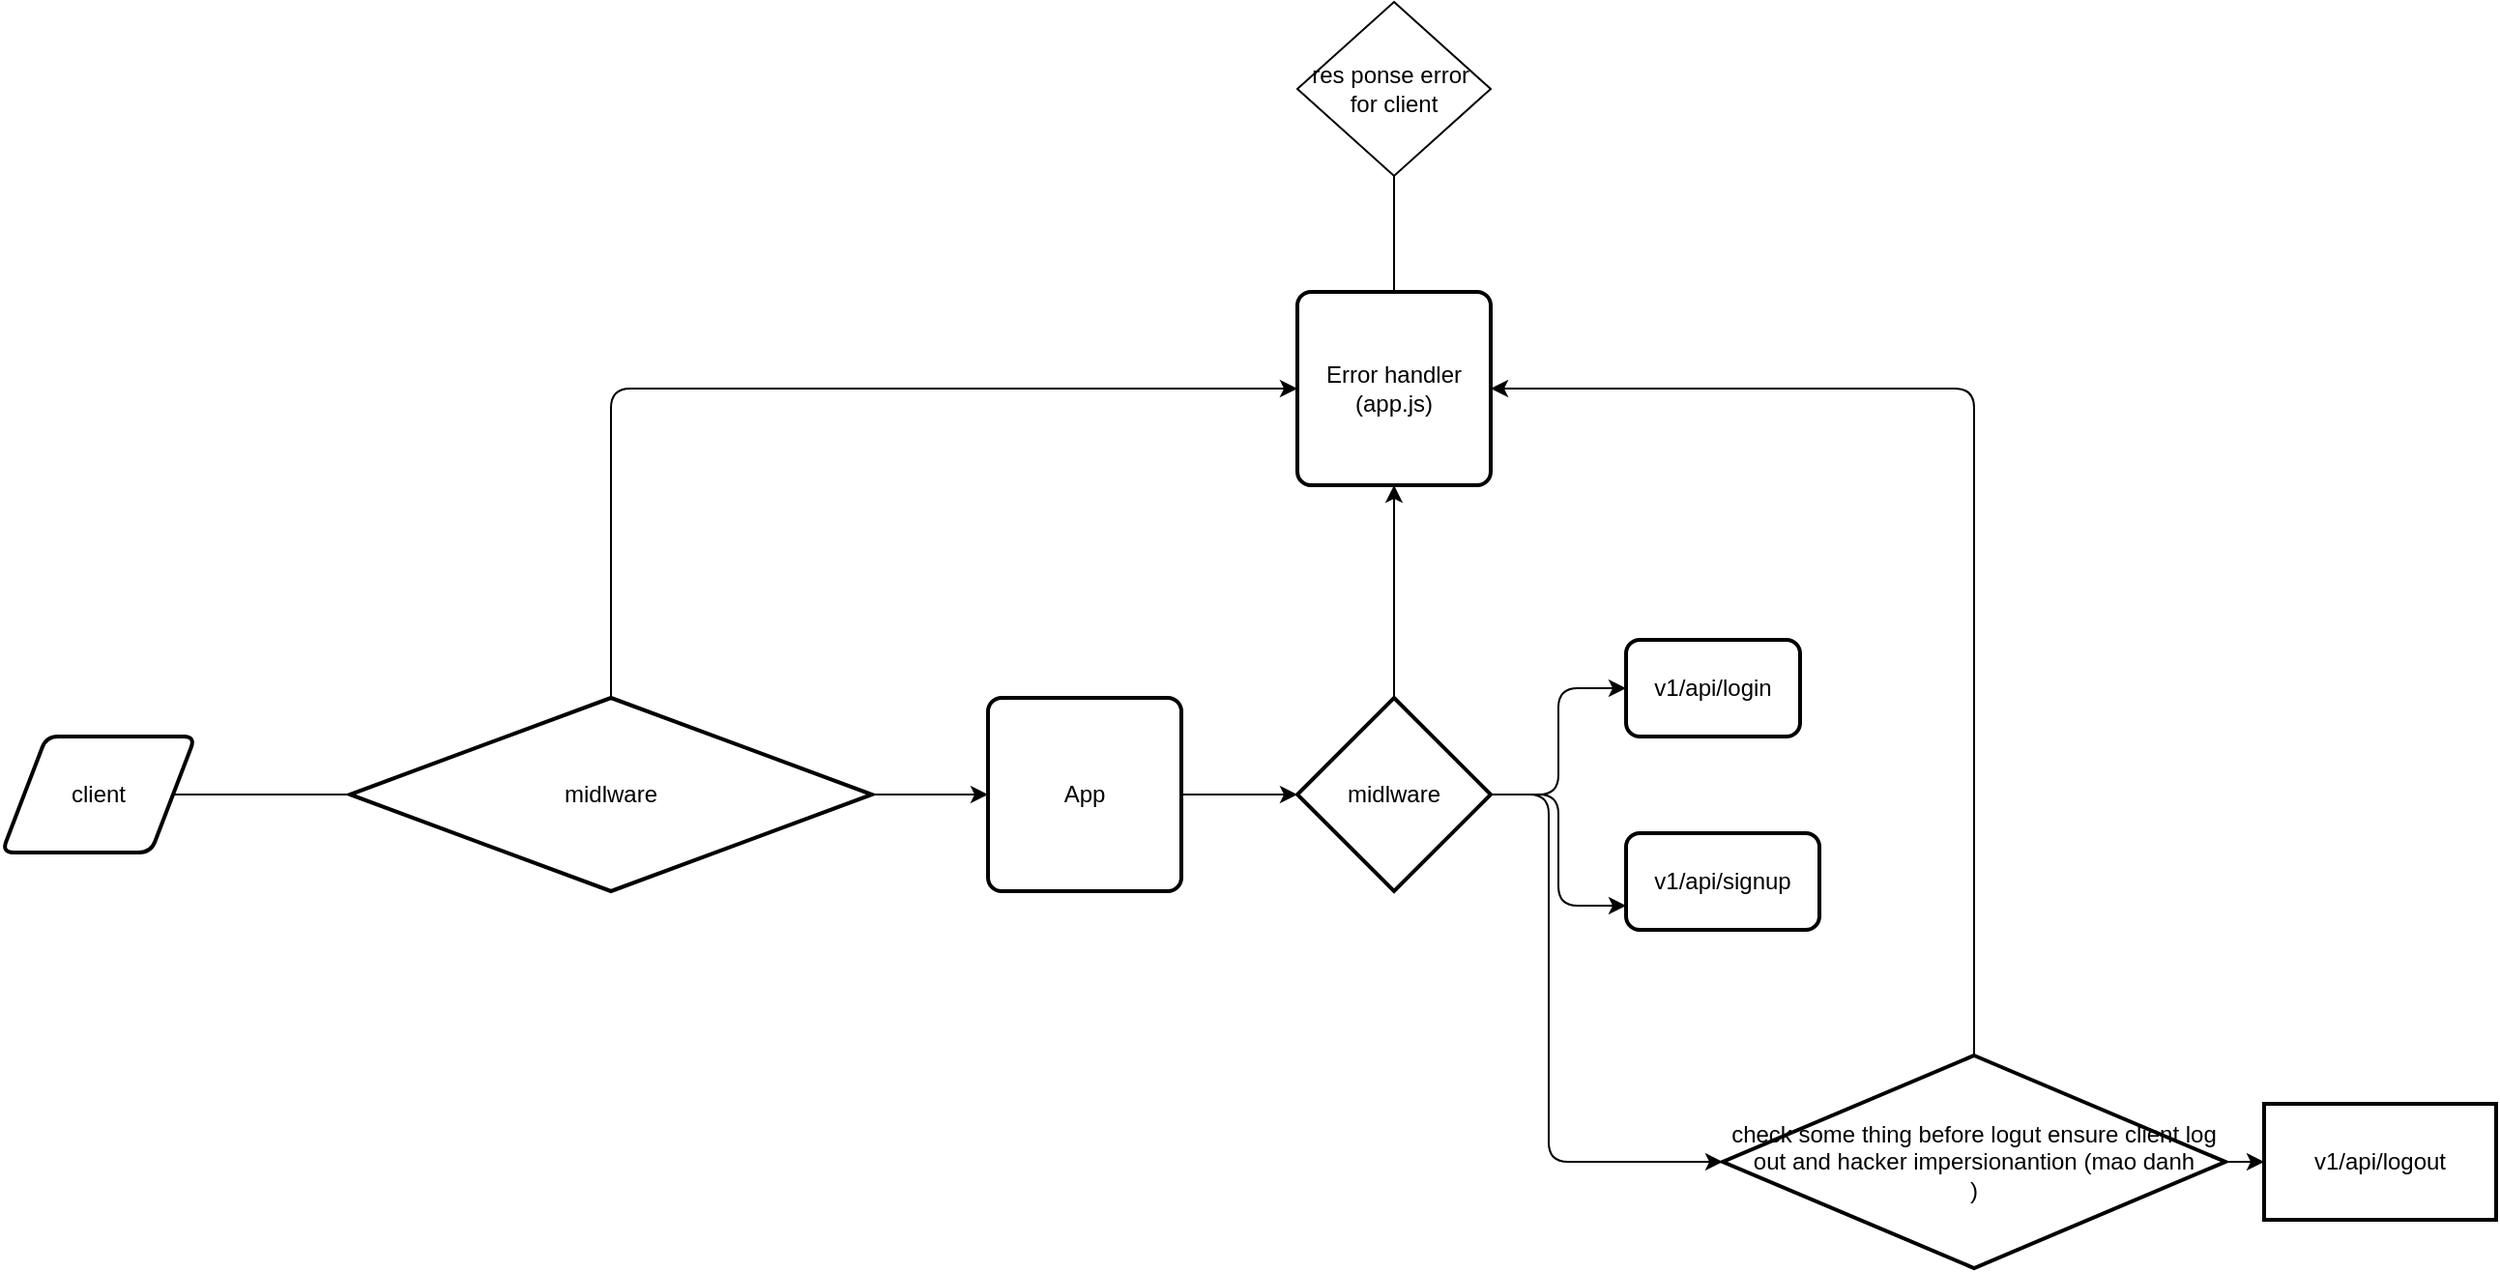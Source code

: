 <mxfile>
    <diagram id="scz29IgGI_P4Jrd6rSM4" name="Page-1">
        <mxGraphModel dx="1620" dy="1247" grid="1" gridSize="10" guides="1" tooltips="1" connect="1" arrows="1" fold="1" page="1" pageScale="1" pageWidth="1100" pageHeight="850" math="0" shadow="0">
            <root>
                <mxCell id="0"/>
                <mxCell id="1" parent="0"/>
                <mxCell id="8" style="edgeStyle=none;html=1;entryX=0;entryY=0.5;entryDx=0;entryDy=0;entryPerimeter=0;" parent="1" source="2" target="7" edge="1">
                    <mxGeometry relative="1" as="geometry"/>
                </mxCell>
                <mxCell id="2" value="App" style="rounded=1;whiteSpace=wrap;html=1;absoluteArcSize=1;arcSize=14;strokeWidth=2;" parent="1" vertex="1">
                    <mxGeometry x="70" y="150" width="100" height="100" as="geometry"/>
                </mxCell>
                <mxCell id="3" value="v1/api/login" style="rounded=1;whiteSpace=wrap;html=1;absoluteArcSize=1;arcSize=14;strokeWidth=2;" parent="1" vertex="1">
                    <mxGeometry x="400" y="120" width="90" height="50" as="geometry"/>
                </mxCell>
                <mxCell id="5" value="v1/api/signup" style="rounded=1;whiteSpace=wrap;html=1;absoluteArcSize=1;arcSize=14;strokeWidth=2;" parent="1" vertex="1">
                    <mxGeometry x="400" y="220" width="100" height="50" as="geometry"/>
                </mxCell>
                <mxCell id="10" style="edgeStyle=none;html=1;" parent="1" source="7" edge="1">
                    <mxGeometry relative="1" as="geometry">
                        <mxPoint x="280" y="40" as="targetPoint"/>
                    </mxGeometry>
                </mxCell>
                <mxCell id="37" style="edgeStyle=orthogonalEdgeStyle;html=1;entryX=0;entryY=0.5;entryDx=0;entryDy=0;elbow=vertical;" parent="1" source="7" target="3" edge="1">
                    <mxGeometry relative="1" as="geometry"/>
                </mxCell>
                <mxCell id="38" style="edgeStyle=orthogonalEdgeStyle;html=1;entryX=0;entryY=0.75;entryDx=0;entryDy=0;elbow=vertical;" parent="1" source="7" target="5" edge="1">
                    <mxGeometry relative="1" as="geometry"/>
                </mxCell>
                <mxCell id="45" style="edgeStyle=orthogonalEdgeStyle;html=1;exitX=1;exitY=0.5;exitDx=0;exitDy=0;exitPerimeter=0;entryX=0;entryY=0.5;entryDx=0;entryDy=0;entryPerimeter=0;" parent="1" source="7" target="43" edge="1">
                    <mxGeometry relative="1" as="geometry">
                        <Array as="points">
                            <mxPoint x="360" y="200"/>
                            <mxPoint x="360" y="390"/>
                        </Array>
                    </mxGeometry>
                </mxCell>
                <mxCell id="7" value="midlware" style="strokeWidth=2;html=1;shape=mxgraph.flowchart.decision;whiteSpace=wrap;" parent="1" vertex="1">
                    <mxGeometry x="230" y="150" width="100" height="100" as="geometry"/>
                </mxCell>
                <mxCell id="19" value="" style="edgeStyle=none;html=1;" parent="1" source="17" edge="1">
                    <mxGeometry relative="1" as="geometry">
                        <mxPoint x="280" y="-150" as="targetPoint"/>
                    </mxGeometry>
                </mxCell>
                <mxCell id="17" value="Error handler&lt;br&gt;(app.js)" style="rounded=1;whiteSpace=wrap;html=1;absoluteArcSize=1;arcSize=14;strokeWidth=2;" parent="1" vertex="1">
                    <mxGeometry x="230" y="-60" width="100" height="100" as="geometry"/>
                </mxCell>
                <mxCell id="21" value="res ponse error&amp;nbsp; for client&lt;br&gt;" style="rhombus;whiteSpace=wrap;html=1;" parent="1" vertex="1">
                    <mxGeometry x="230" y="-210" width="100" height="90" as="geometry"/>
                </mxCell>
                <mxCell id="23" style="edgeStyle=none;html=1;" parent="1" source="22" target="2" edge="1">
                    <mxGeometry relative="1" as="geometry"/>
                </mxCell>
                <mxCell id="22" value="client" style="shape=parallelogram;html=1;strokeWidth=2;perimeter=parallelogramPerimeter;whiteSpace=wrap;rounded=1;arcSize=12;size=0.23;" parent="1" vertex="1">
                    <mxGeometry x="-440" y="170" width="100" height="60" as="geometry"/>
                </mxCell>
                <mxCell id="30" style="edgeStyle=orthogonalEdgeStyle;html=1;exitX=0.5;exitY=0;exitDx=0;exitDy=0;exitPerimeter=0;entryX=0;entryY=0.5;entryDx=0;entryDy=0;elbow=vertical;" parent="1" source="24" target="17" edge="1">
                    <mxGeometry relative="1" as="geometry"/>
                </mxCell>
                <mxCell id="24" value="midlware" style="strokeWidth=2;html=1;shape=mxgraph.flowchart.decision;whiteSpace=wrap;" parent="1" vertex="1">
                    <mxGeometry x="-260" y="150" width="270" height="100" as="geometry"/>
                </mxCell>
                <mxCell id="47" style="edgeStyle=orthogonalEdgeStyle;html=1;entryX=0;entryY=0.5;entryDx=0;entryDy=0;" parent="1" source="43" target="46" edge="1">
                    <mxGeometry relative="1" as="geometry"/>
                </mxCell>
                <mxCell id="48" style="edgeStyle=orthogonalEdgeStyle;html=1;entryX=1;entryY=0.5;entryDx=0;entryDy=0;exitX=0.5;exitY=0;exitDx=0;exitDy=0;exitPerimeter=0;" parent="1" source="43" target="17" edge="1">
                    <mxGeometry relative="1" as="geometry">
                        <mxPoint x="475" y="340" as="sourcePoint"/>
                        <Array as="points">
                            <mxPoint x="580" y="-10"/>
                        </Array>
                    </mxGeometry>
                </mxCell>
                <mxCell id="43" value="check some thing before logut ensure client log out and hacker impersionantion (mao danh&lt;br&gt;)" style="strokeWidth=2;html=1;shape=mxgraph.flowchart.decision;whiteSpace=wrap;" parent="1" vertex="1">
                    <mxGeometry x="450" y="335" width="260" height="110" as="geometry"/>
                </mxCell>
                <mxCell id="46" value="v1/api/logout" style="whiteSpace=wrap;html=1;strokeWidth=2;" parent="1" vertex="1">
                    <mxGeometry x="730" y="360" width="120" height="60" as="geometry"/>
                </mxCell>
            </root>
        </mxGraphModel>
    </diagram>
</mxfile>